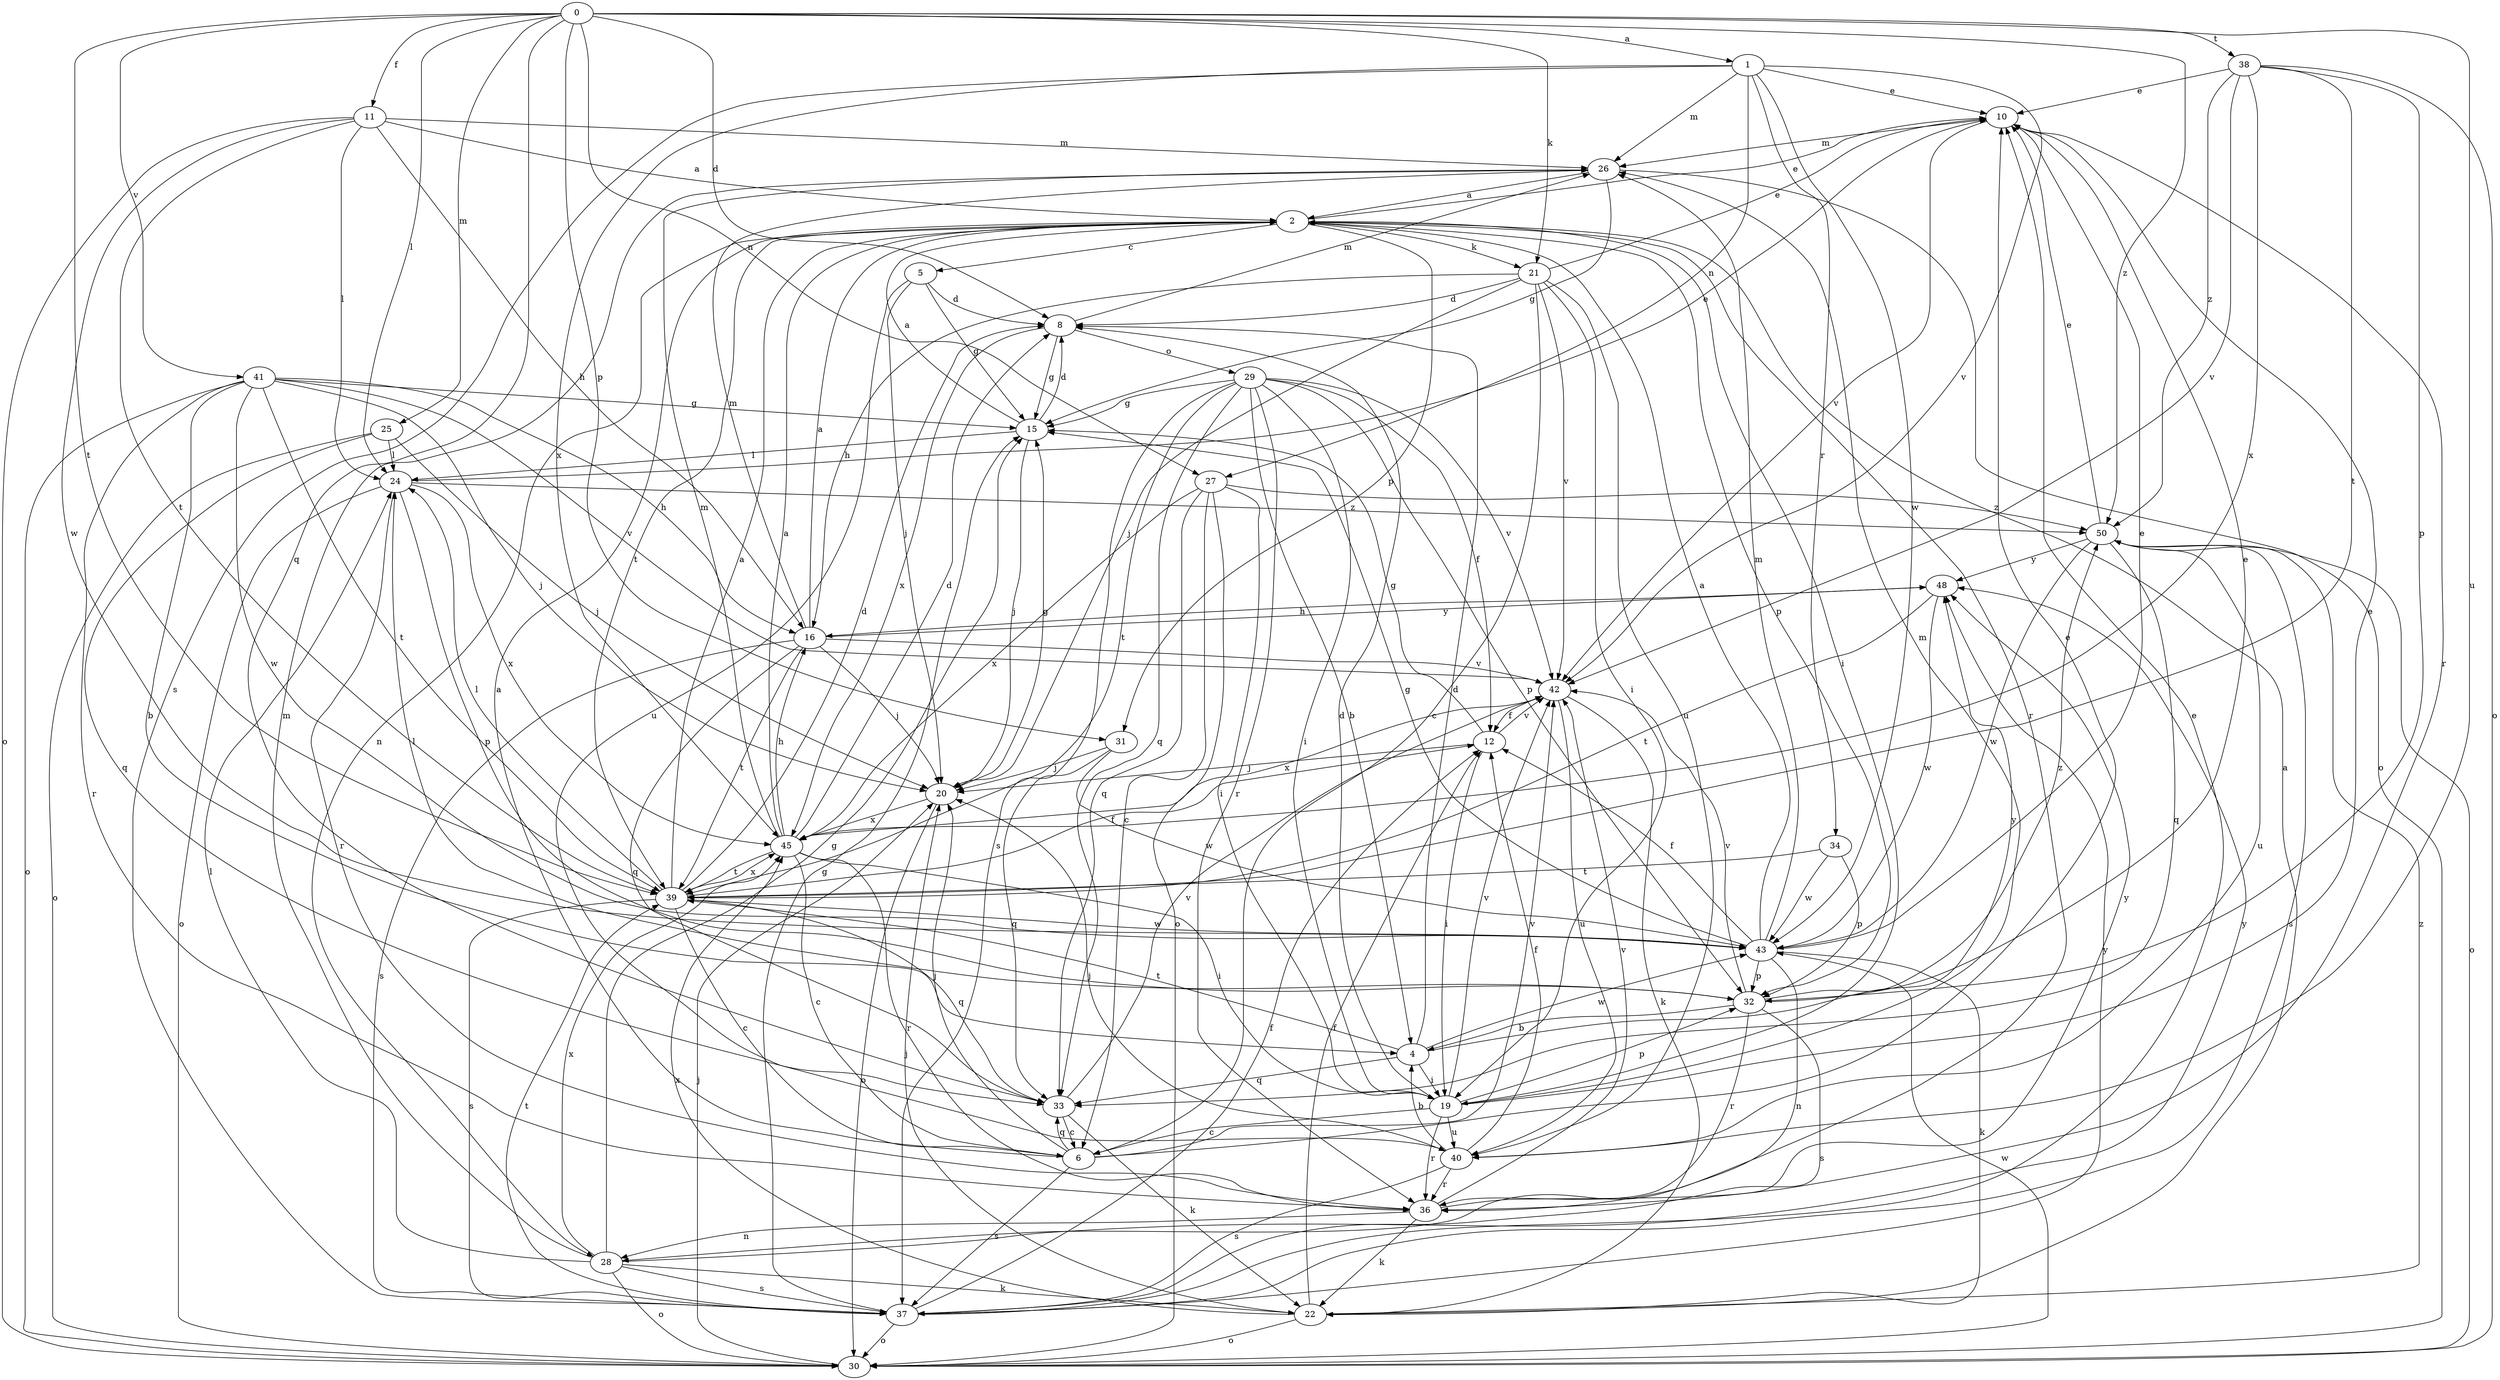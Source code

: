 strict digraph  {
0;
1;
2;
4;
5;
6;
8;
10;
11;
12;
15;
16;
19;
20;
21;
22;
24;
25;
26;
27;
28;
29;
30;
31;
32;
33;
34;
36;
37;
38;
39;
40;
41;
42;
43;
45;
48;
50;
0 -> 1  [label=a];
0 -> 8  [label=d];
0 -> 11  [label=f];
0 -> 21  [label=k];
0 -> 24  [label=l];
0 -> 25  [label=m];
0 -> 27  [label=n];
0 -> 31  [label=p];
0 -> 33  [label=q];
0 -> 38  [label=t];
0 -> 39  [label=t];
0 -> 40  [label=u];
0 -> 41  [label=v];
0 -> 50  [label=z];
1 -> 10  [label=e];
1 -> 26  [label=m];
1 -> 27  [label=n];
1 -> 34  [label=r];
1 -> 37  [label=s];
1 -> 42  [label=v];
1 -> 43  [label=w];
1 -> 45  [label=x];
2 -> 5  [label=c];
2 -> 10  [label=e];
2 -> 19  [label=i];
2 -> 21  [label=k];
2 -> 28  [label=n];
2 -> 31  [label=p];
2 -> 32  [label=p];
2 -> 36  [label=r];
2 -> 39  [label=t];
4 -> 8  [label=d];
4 -> 19  [label=i];
4 -> 33  [label=q];
4 -> 39  [label=t];
4 -> 43  [label=w];
4 -> 48  [label=y];
5 -> 8  [label=d];
5 -> 15  [label=g];
5 -> 20  [label=j];
5 -> 40  [label=u];
6 -> 2  [label=a];
6 -> 10  [label=e];
6 -> 20  [label=j];
6 -> 33  [label=q];
6 -> 37  [label=s];
6 -> 42  [label=v];
8 -> 15  [label=g];
8 -> 26  [label=m];
8 -> 29  [label=o];
8 -> 45  [label=x];
10 -> 26  [label=m];
10 -> 36  [label=r];
10 -> 42  [label=v];
11 -> 2  [label=a];
11 -> 16  [label=h];
11 -> 24  [label=l];
11 -> 26  [label=m];
11 -> 30  [label=o];
11 -> 39  [label=t];
11 -> 43  [label=w];
12 -> 15  [label=g];
12 -> 19  [label=i];
12 -> 20  [label=j];
12 -> 42  [label=v];
15 -> 2  [label=a];
15 -> 8  [label=d];
15 -> 20  [label=j];
15 -> 24  [label=l];
16 -> 2  [label=a];
16 -> 20  [label=j];
16 -> 26  [label=m];
16 -> 33  [label=q];
16 -> 37  [label=s];
16 -> 39  [label=t];
16 -> 42  [label=v];
16 -> 48  [label=y];
19 -> 6  [label=c];
19 -> 8  [label=d];
19 -> 10  [label=e];
19 -> 26  [label=m];
19 -> 32  [label=p];
19 -> 36  [label=r];
19 -> 40  [label=u];
19 -> 42  [label=v];
20 -> 15  [label=g];
20 -> 30  [label=o];
20 -> 45  [label=x];
21 -> 6  [label=c];
21 -> 8  [label=d];
21 -> 10  [label=e];
21 -> 16  [label=h];
21 -> 19  [label=i];
21 -> 20  [label=j];
21 -> 40  [label=u];
21 -> 42  [label=v];
22 -> 2  [label=a];
22 -> 12  [label=f];
22 -> 20  [label=j];
22 -> 30  [label=o];
22 -> 45  [label=x];
22 -> 50  [label=z];
24 -> 10  [label=e];
24 -> 30  [label=o];
24 -> 32  [label=p];
24 -> 36  [label=r];
24 -> 45  [label=x];
24 -> 50  [label=z];
25 -> 20  [label=j];
25 -> 24  [label=l];
25 -> 30  [label=o];
25 -> 33  [label=q];
26 -> 2  [label=a];
26 -> 15  [label=g];
26 -> 30  [label=o];
27 -> 6  [label=c];
27 -> 19  [label=i];
27 -> 30  [label=o];
27 -> 33  [label=q];
27 -> 45  [label=x];
27 -> 50  [label=z];
28 -> 15  [label=g];
28 -> 22  [label=k];
28 -> 24  [label=l];
28 -> 26  [label=m];
28 -> 30  [label=o];
28 -> 37  [label=s];
28 -> 45  [label=x];
28 -> 48  [label=y];
29 -> 4  [label=b];
29 -> 12  [label=f];
29 -> 15  [label=g];
29 -> 19  [label=i];
29 -> 32  [label=p];
29 -> 33  [label=q];
29 -> 36  [label=r];
29 -> 37  [label=s];
29 -> 39  [label=t];
29 -> 42  [label=v];
30 -> 20  [label=j];
30 -> 43  [label=w];
31 -> 20  [label=j];
31 -> 33  [label=q];
31 -> 43  [label=w];
32 -> 4  [label=b];
32 -> 10  [label=e];
32 -> 24  [label=l];
32 -> 36  [label=r];
32 -> 37  [label=s];
32 -> 42  [label=v];
32 -> 50  [label=z];
33 -> 6  [label=c];
33 -> 22  [label=k];
33 -> 42  [label=v];
34 -> 32  [label=p];
34 -> 39  [label=t];
34 -> 43  [label=w];
36 -> 22  [label=k];
36 -> 28  [label=n];
36 -> 42  [label=v];
36 -> 48  [label=y];
37 -> 10  [label=e];
37 -> 12  [label=f];
37 -> 15  [label=g];
37 -> 30  [label=o];
37 -> 39  [label=t];
37 -> 48  [label=y];
38 -> 10  [label=e];
38 -> 30  [label=o];
38 -> 32  [label=p];
38 -> 39  [label=t];
38 -> 42  [label=v];
38 -> 45  [label=x];
38 -> 50  [label=z];
39 -> 2  [label=a];
39 -> 6  [label=c];
39 -> 8  [label=d];
39 -> 12  [label=f];
39 -> 24  [label=l];
39 -> 33  [label=q];
39 -> 37  [label=s];
39 -> 43  [label=w];
39 -> 45  [label=x];
40 -> 4  [label=b];
40 -> 12  [label=f];
40 -> 20  [label=j];
40 -> 36  [label=r];
40 -> 37  [label=s];
41 -> 4  [label=b];
41 -> 15  [label=g];
41 -> 16  [label=h];
41 -> 20  [label=j];
41 -> 30  [label=o];
41 -> 36  [label=r];
41 -> 39  [label=t];
41 -> 42  [label=v];
41 -> 43  [label=w];
42 -> 12  [label=f];
42 -> 22  [label=k];
42 -> 40  [label=u];
42 -> 45  [label=x];
43 -> 2  [label=a];
43 -> 10  [label=e];
43 -> 12  [label=f];
43 -> 15  [label=g];
43 -> 22  [label=k];
43 -> 26  [label=m];
43 -> 28  [label=n];
43 -> 32  [label=p];
45 -> 2  [label=a];
45 -> 6  [label=c];
45 -> 8  [label=d];
45 -> 16  [label=h];
45 -> 19  [label=i];
45 -> 26  [label=m];
45 -> 36  [label=r];
45 -> 39  [label=t];
48 -> 16  [label=h];
48 -> 39  [label=t];
48 -> 43  [label=w];
50 -> 10  [label=e];
50 -> 30  [label=o];
50 -> 33  [label=q];
50 -> 37  [label=s];
50 -> 40  [label=u];
50 -> 43  [label=w];
50 -> 48  [label=y];
}
